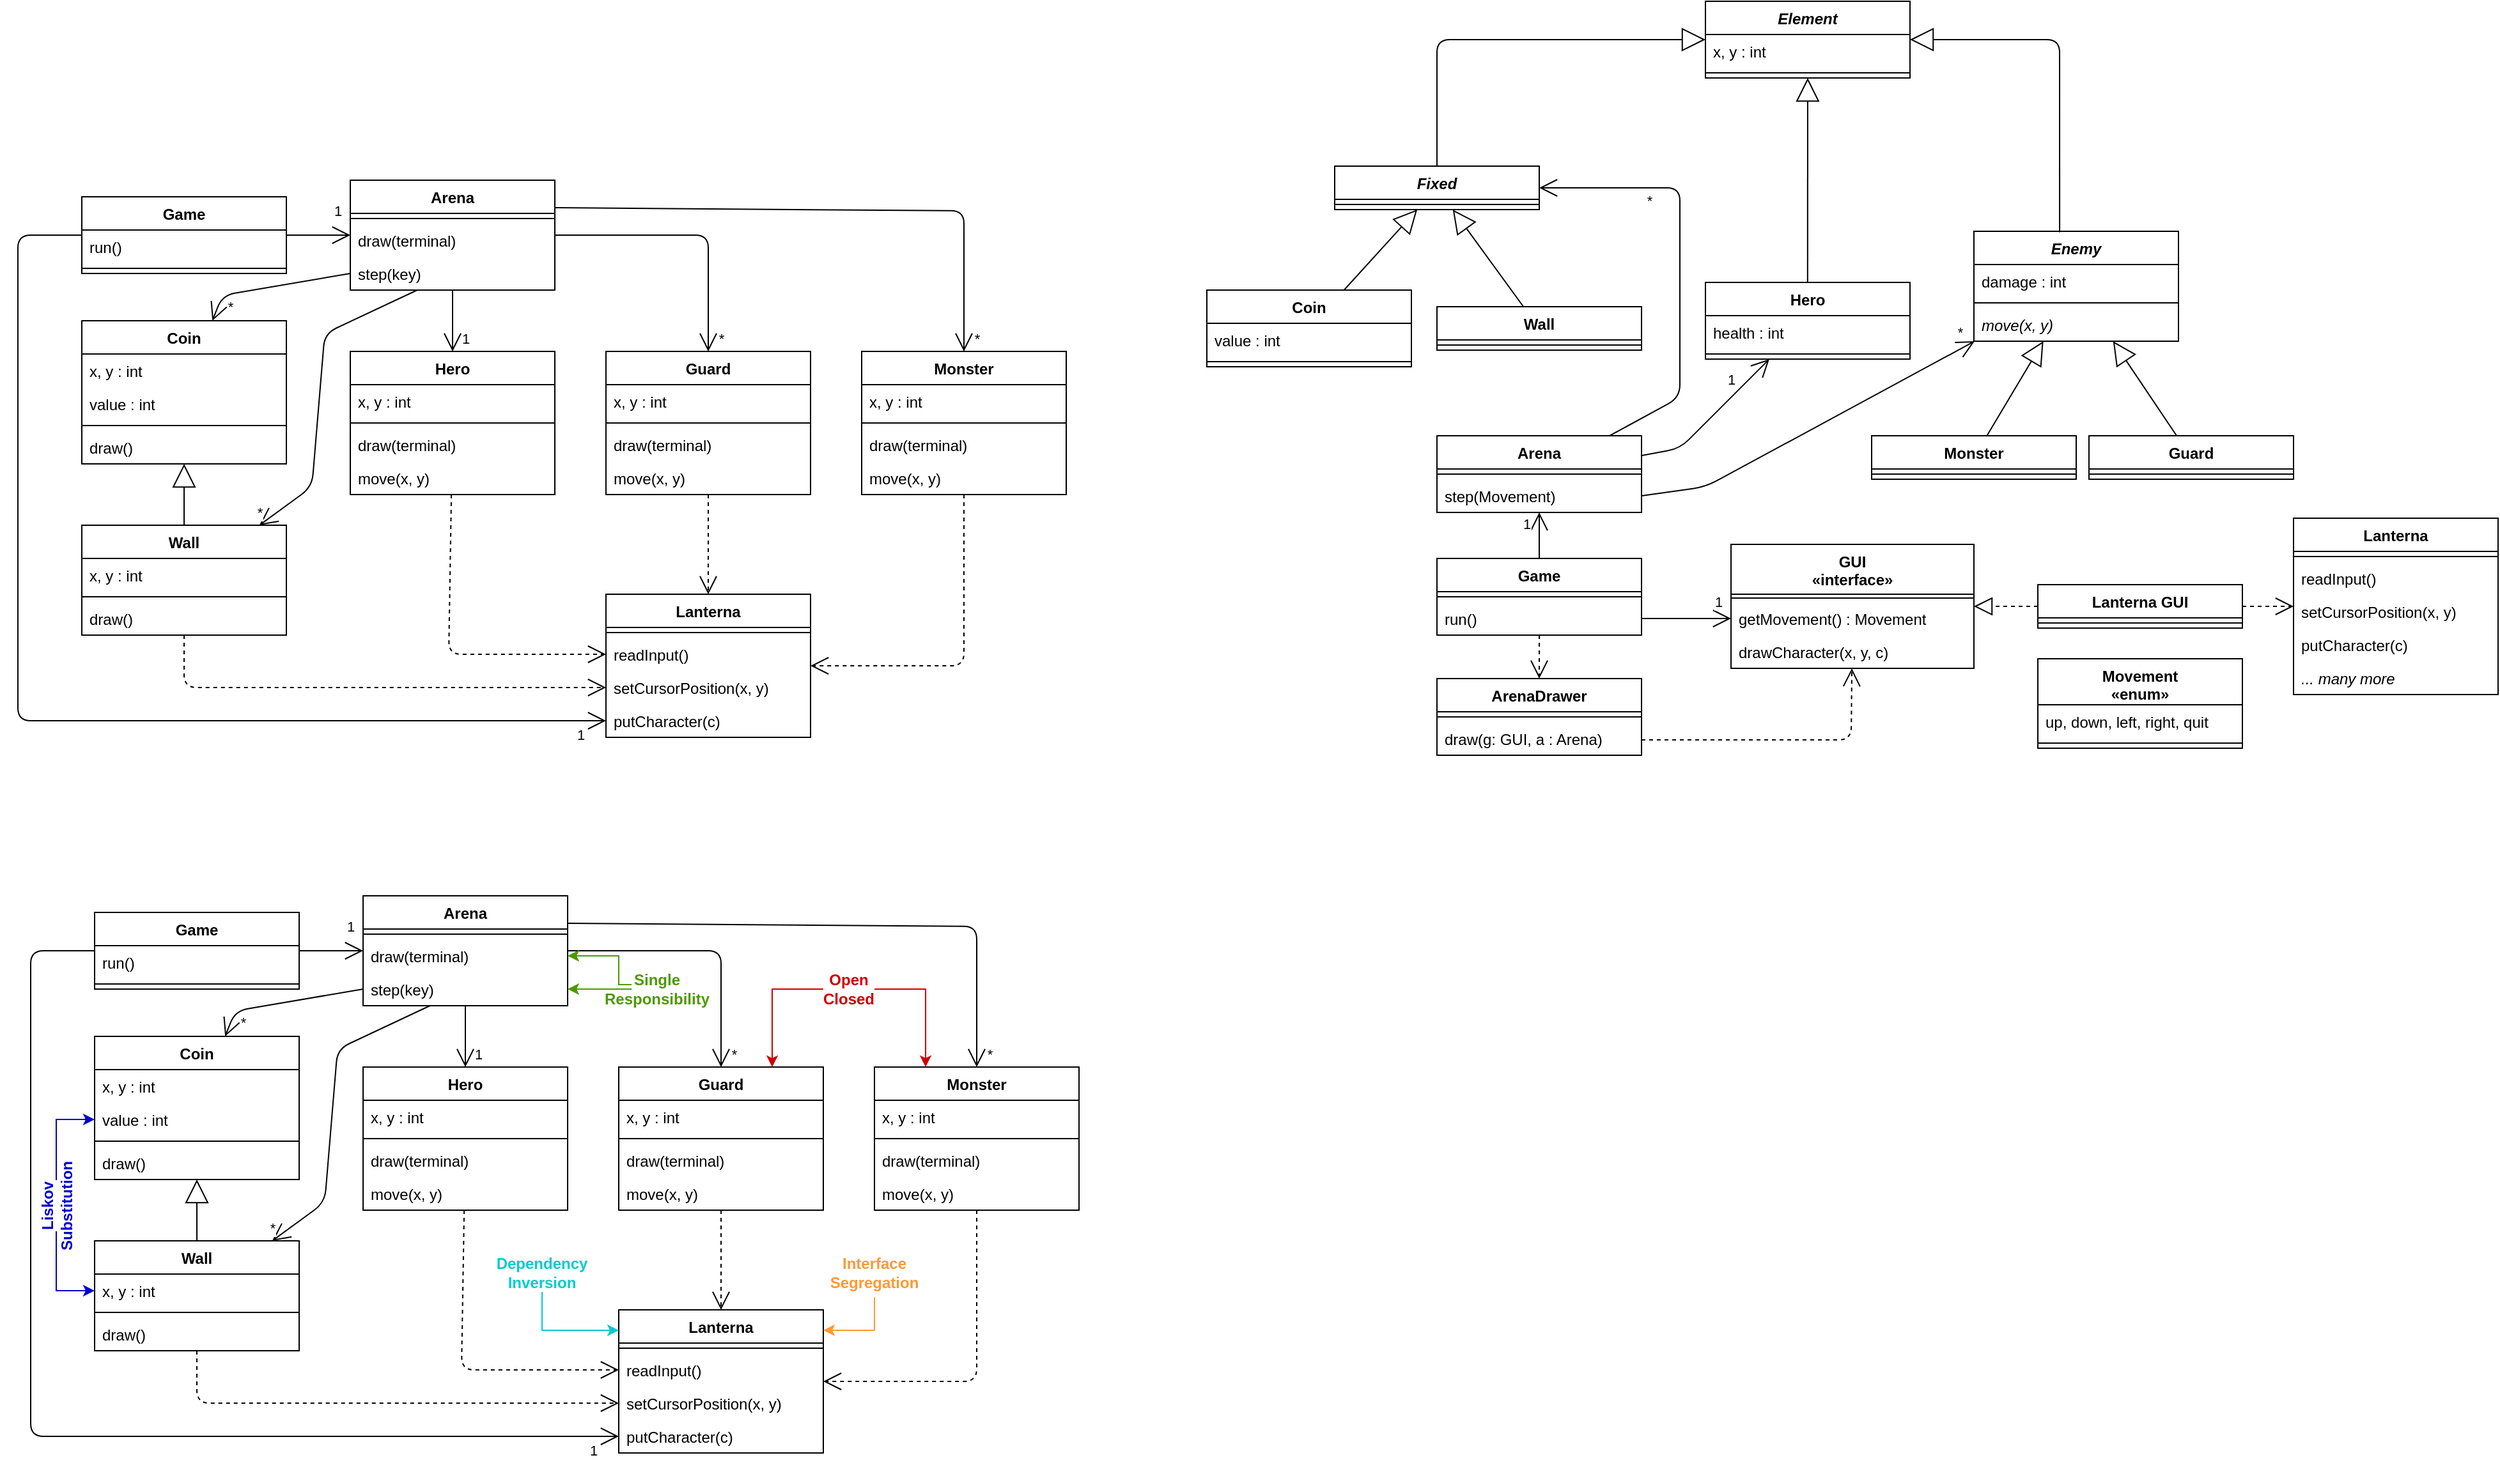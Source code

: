 <mxfile version="14.4.4" type="device"><diagram id="LBqVR_qQ3qK34XlPhoSC" name="Page-1"><mxGraphModel dx="1418" dy="1897" grid="1" gridSize="10" guides="1" tooltips="1" connect="1" arrows="1" fold="1" page="1" pageScale="1" pageWidth="850" pageHeight="1100" math="0" shadow="0"><root><mxCell id="0"/><mxCell id="1" parent="0"/><mxCell id="lv6wu3-HPk94Apw0TzL3-61" value="Arena" style="swimlane;fontStyle=1;align=center;verticalAlign=top;childLayout=stackLayout;horizontal=1;startSize=26;horizontalStack=0;resizeParent=1;resizeParentMax=0;resizeLast=0;collapsible=1;marginBottom=0;" parent="1" vertex="1"><mxGeometry x="330" y="640" width="160" height="86" as="geometry"/></mxCell><mxCell id="lv6wu3-HPk94Apw0TzL3-62" value="" style="line;strokeWidth=1;fillColor=none;align=left;verticalAlign=middle;spacingTop=-1;spacingLeft=3;spacingRight=3;rotatable=0;labelPosition=right;points=[];portConstraint=eastwest;" parent="lv6wu3-HPk94Apw0TzL3-61" vertex="1"><mxGeometry y="26" width="160" height="8" as="geometry"/></mxCell><mxCell id="lv6wu3-HPk94Apw0TzL3-63" value="draw(terminal)&#10;" style="text;strokeColor=none;fillColor=none;align=left;verticalAlign=top;spacingLeft=4;spacingRight=4;overflow=hidden;rotatable=0;points=[[0,0.5],[1,0.5]];portConstraint=eastwest;" parent="lv6wu3-HPk94Apw0TzL3-61" vertex="1"><mxGeometry y="34" width="160" height="26" as="geometry"/></mxCell><mxCell id="lv6wu3-HPk94Apw0TzL3-64" value="step(key)" style="text;strokeColor=none;fillColor=none;align=left;verticalAlign=top;spacingLeft=4;spacingRight=4;overflow=hidden;rotatable=0;points=[[0,0.5],[1,0.5]];portConstraint=eastwest;" parent="lv6wu3-HPk94Apw0TzL3-61" vertex="1"><mxGeometry y="60" width="160" height="26" as="geometry"/></mxCell><mxCell id="lv6wu3-HPk94Apw0TzL3-65" value="Hero" style="swimlane;fontStyle=1;align=center;verticalAlign=top;childLayout=stackLayout;horizontal=1;startSize=26;horizontalStack=0;resizeParent=1;resizeParentMax=0;resizeLast=0;collapsible=1;marginBottom=0;" parent="1" vertex="1"><mxGeometry x="330" y="774" width="160" height="112" as="geometry"/></mxCell><mxCell id="lv6wu3-HPk94Apw0TzL3-66" value="x, y : int" style="text;strokeColor=none;fillColor=none;align=left;verticalAlign=top;spacingLeft=4;spacingRight=4;overflow=hidden;rotatable=0;points=[[0,0.5],[1,0.5]];portConstraint=eastwest;" parent="lv6wu3-HPk94Apw0TzL3-65" vertex="1"><mxGeometry y="26" width="160" height="26" as="geometry"/></mxCell><mxCell id="lv6wu3-HPk94Apw0TzL3-67" value="" style="line;strokeWidth=1;fillColor=none;align=left;verticalAlign=middle;spacingTop=-1;spacingLeft=3;spacingRight=3;rotatable=0;labelPosition=right;points=[];portConstraint=eastwest;" parent="lv6wu3-HPk94Apw0TzL3-65" vertex="1"><mxGeometry y="52" width="160" height="8" as="geometry"/></mxCell><mxCell id="lv6wu3-HPk94Apw0TzL3-68" value="draw(terminal)" style="text;strokeColor=none;fillColor=none;align=left;verticalAlign=top;spacingLeft=4;spacingRight=4;overflow=hidden;rotatable=0;points=[[0,0.5],[1,0.5]];portConstraint=eastwest;" parent="lv6wu3-HPk94Apw0TzL3-65" vertex="1"><mxGeometry y="60" width="160" height="26" as="geometry"/></mxCell><mxCell id="lv6wu3-HPk94Apw0TzL3-69" value="move(x, y)" style="text;strokeColor=none;fillColor=none;align=left;verticalAlign=top;spacingLeft=4;spacingRight=4;overflow=hidden;rotatable=0;points=[[0,0.5],[1,0.5]];portConstraint=eastwest;" parent="lv6wu3-HPk94Apw0TzL3-65" vertex="1"><mxGeometry y="86" width="160" height="26" as="geometry"/></mxCell><mxCell id="lv6wu3-HPk94Apw0TzL3-70" value="1" style="endArrow=open;endFill=1;endSize=12;html=1;" parent="1" source="lv6wu3-HPk94Apw0TzL3-72" target="lv6wu3-HPk94Apw0TzL3-61" edge="1"><mxGeometry x="0.6" y="19" width="160" relative="1" as="geometry"><mxPoint x="250" y="683" as="sourcePoint"/><mxPoint x="410" y="674" as="targetPoint"/><mxPoint as="offset"/></mxGeometry></mxCell><mxCell id="lv6wu3-HPk94Apw0TzL3-71" value="1" style="endArrow=open;endFill=1;endSize=12;html=1;" parent="1" source="lv6wu3-HPk94Apw0TzL3-61" target="lv6wu3-HPk94Apw0TzL3-65" edge="1"><mxGeometry x="0.583" y="10" width="160" relative="1" as="geometry"><mxPoint x="260" y="693" as="sourcePoint"/><mxPoint x="340" y="693" as="targetPoint"/><mxPoint as="offset"/></mxGeometry></mxCell><mxCell id="lv6wu3-HPk94Apw0TzL3-72" value="Game" style="swimlane;fontStyle=1;align=center;verticalAlign=top;childLayout=stackLayout;horizontal=1;startSize=26;horizontalStack=0;resizeParent=1;resizeParentMax=0;resizeLast=0;collapsible=1;marginBottom=0;" parent="1" vertex="1"><mxGeometry x="120" y="653" width="160" height="60" as="geometry"/></mxCell><mxCell id="lv6wu3-HPk94Apw0TzL3-73" value="run()" style="text;strokeColor=none;fillColor=none;align=left;verticalAlign=top;spacingLeft=4;spacingRight=4;overflow=hidden;rotatable=0;points=[[0,0.5],[1,0.5]];portConstraint=eastwest;" parent="lv6wu3-HPk94Apw0TzL3-72" vertex="1"><mxGeometry y="26" width="160" height="26" as="geometry"/></mxCell><mxCell id="lv6wu3-HPk94Apw0TzL3-74" value="" style="line;strokeWidth=1;fillColor=none;align=left;verticalAlign=middle;spacingTop=-1;spacingLeft=3;spacingRight=3;rotatable=0;labelPosition=right;points=[];portConstraint=eastwest;" parent="lv6wu3-HPk94Apw0TzL3-72" vertex="1"><mxGeometry y="52" width="160" height="8" as="geometry"/></mxCell><mxCell id="lv6wu3-HPk94Apw0TzL3-75" value="Guard" style="swimlane;fontStyle=1;align=center;verticalAlign=top;childLayout=stackLayout;horizontal=1;startSize=26;horizontalStack=0;resizeParent=1;resizeParentMax=0;resizeLast=0;collapsible=1;marginBottom=0;" parent="1" vertex="1"><mxGeometry x="530" y="774" width="160" height="112" as="geometry"/></mxCell><mxCell id="lv6wu3-HPk94Apw0TzL3-76" value="x, y : int&#10;" style="text;strokeColor=none;fillColor=none;align=left;verticalAlign=top;spacingLeft=4;spacingRight=4;overflow=hidden;rotatable=0;points=[[0,0.5],[1,0.5]];portConstraint=eastwest;" parent="lv6wu3-HPk94Apw0TzL3-75" vertex="1"><mxGeometry y="26" width="160" height="26" as="geometry"/></mxCell><mxCell id="lv6wu3-HPk94Apw0TzL3-77" value="" style="line;strokeWidth=1;fillColor=none;align=left;verticalAlign=middle;spacingTop=-1;spacingLeft=3;spacingRight=3;rotatable=0;labelPosition=right;points=[];portConstraint=eastwest;" parent="lv6wu3-HPk94Apw0TzL3-75" vertex="1"><mxGeometry y="52" width="160" height="8" as="geometry"/></mxCell><mxCell id="lv6wu3-HPk94Apw0TzL3-78" value="draw(terminal)" style="text;strokeColor=none;fillColor=none;align=left;verticalAlign=top;spacingLeft=4;spacingRight=4;overflow=hidden;rotatable=0;points=[[0,0.5],[1,0.5]];portConstraint=eastwest;" parent="lv6wu3-HPk94Apw0TzL3-75" vertex="1"><mxGeometry y="60" width="160" height="26" as="geometry"/></mxCell><mxCell id="lv6wu3-HPk94Apw0TzL3-79" value="move(x, y)" style="text;strokeColor=none;fillColor=none;align=left;verticalAlign=top;spacingLeft=4;spacingRight=4;overflow=hidden;rotatable=0;points=[[0,0.5],[1,0.5]];portConstraint=eastwest;" parent="lv6wu3-HPk94Apw0TzL3-75" vertex="1"><mxGeometry y="86" width="160" height="26" as="geometry"/></mxCell><mxCell id="lv6wu3-HPk94Apw0TzL3-80" value="Monster" style="swimlane;fontStyle=1;align=center;verticalAlign=top;childLayout=stackLayout;horizontal=1;startSize=26;horizontalStack=0;resizeParent=1;resizeParentMax=0;resizeLast=0;collapsible=1;marginBottom=0;" parent="1" vertex="1"><mxGeometry x="730" y="774" width="160" height="112" as="geometry"/></mxCell><mxCell id="lv6wu3-HPk94Apw0TzL3-81" value="x, y : int&#10;" style="text;strokeColor=none;fillColor=none;align=left;verticalAlign=top;spacingLeft=4;spacingRight=4;overflow=hidden;rotatable=0;points=[[0,0.5],[1,0.5]];portConstraint=eastwest;" parent="lv6wu3-HPk94Apw0TzL3-80" vertex="1"><mxGeometry y="26" width="160" height="26" as="geometry"/></mxCell><mxCell id="lv6wu3-HPk94Apw0TzL3-82" value="" style="line;strokeWidth=1;fillColor=none;align=left;verticalAlign=middle;spacingTop=-1;spacingLeft=3;spacingRight=3;rotatable=0;labelPosition=right;points=[];portConstraint=eastwest;" parent="lv6wu3-HPk94Apw0TzL3-80" vertex="1"><mxGeometry y="52" width="160" height="8" as="geometry"/></mxCell><mxCell id="lv6wu3-HPk94Apw0TzL3-83" value="draw(terminal)" style="text;strokeColor=none;fillColor=none;align=left;verticalAlign=top;spacingLeft=4;spacingRight=4;overflow=hidden;rotatable=0;points=[[0,0.5],[1,0.5]];portConstraint=eastwest;" parent="lv6wu3-HPk94Apw0TzL3-80" vertex="1"><mxGeometry y="60" width="160" height="26" as="geometry"/></mxCell><mxCell id="lv6wu3-HPk94Apw0TzL3-84" value="move(x, y)" style="text;strokeColor=none;fillColor=none;align=left;verticalAlign=top;spacingLeft=4;spacingRight=4;overflow=hidden;rotatable=0;points=[[0,0.5],[1,0.5]];portConstraint=eastwest;" parent="lv6wu3-HPk94Apw0TzL3-80" vertex="1"><mxGeometry y="86" width="160" height="26" as="geometry"/></mxCell><mxCell id="lv6wu3-HPk94Apw0TzL3-85" value="*" style="endArrow=open;endFill=1;endSize=12;html=1;" parent="1" source="lv6wu3-HPk94Apw0TzL3-61" target="lv6wu3-HPk94Apw0TzL3-75" edge="1"><mxGeometry x="0.905" y="10" width="160" relative="1" as="geometry"><mxPoint x="420" y="736" as="sourcePoint"/><mxPoint x="420" y="784" as="targetPoint"/><Array as="points"><mxPoint x="610" y="683"/></Array><mxPoint as="offset"/></mxGeometry></mxCell><mxCell id="lv6wu3-HPk94Apw0TzL3-86" value="*" style="endArrow=open;endFill=1;endSize=12;html=1;exitX=1;exitY=0.25;exitDx=0;exitDy=0;" parent="1" source="lv6wu3-HPk94Apw0TzL3-61" target="lv6wu3-HPk94Apw0TzL3-80" edge="1"><mxGeometry x="0.954" y="10" width="160" relative="1" as="geometry"><mxPoint x="500" y="693" as="sourcePoint"/><mxPoint x="620" y="784" as="targetPoint"/><Array as="points"><mxPoint x="810" y="664"/></Array><mxPoint as="offset"/></mxGeometry></mxCell><mxCell id="lv6wu3-HPk94Apw0TzL3-87" value="Lanterna" style="swimlane;fontStyle=1;align=center;verticalAlign=top;childLayout=stackLayout;horizontal=1;startSize=26;horizontalStack=0;resizeParent=1;resizeParentMax=0;resizeLast=0;collapsible=1;marginBottom=0;" parent="1" vertex="1"><mxGeometry x="530" y="964" width="160" height="112" as="geometry"/></mxCell><mxCell id="lv6wu3-HPk94Apw0TzL3-88" value="" style="line;strokeWidth=1;fillColor=none;align=left;verticalAlign=middle;spacingTop=-1;spacingLeft=3;spacingRight=3;rotatable=0;labelPosition=right;points=[];portConstraint=eastwest;" parent="lv6wu3-HPk94Apw0TzL3-87" vertex="1"><mxGeometry y="26" width="160" height="8" as="geometry"/></mxCell><mxCell id="lv6wu3-HPk94Apw0TzL3-89" value="readInput()&#10;" style="text;strokeColor=none;fillColor=none;align=left;verticalAlign=top;spacingLeft=4;spacingRight=4;overflow=hidden;rotatable=0;points=[[0,0.5],[1,0.5]];portConstraint=eastwest;" parent="lv6wu3-HPk94Apw0TzL3-87" vertex="1"><mxGeometry y="34" width="160" height="26" as="geometry"/></mxCell><mxCell id="lv6wu3-HPk94Apw0TzL3-90" value="setCursorPosition(x, y)" style="text;strokeColor=none;fillColor=none;align=left;verticalAlign=top;spacingLeft=4;spacingRight=4;overflow=hidden;rotatable=0;points=[[0,0.5],[1,0.5]];portConstraint=eastwest;" parent="lv6wu3-HPk94Apw0TzL3-87" vertex="1"><mxGeometry y="60" width="160" height="26" as="geometry"/></mxCell><mxCell id="lv6wu3-HPk94Apw0TzL3-91" value="putCharacter(c)" style="text;strokeColor=none;fillColor=none;align=left;verticalAlign=top;spacingLeft=4;spacingRight=4;overflow=hidden;rotatable=0;points=[[0,0.5],[1,0.5]];portConstraint=eastwest;" parent="lv6wu3-HPk94Apw0TzL3-87" vertex="1"><mxGeometry y="86" width="160" height="26" as="geometry"/></mxCell><mxCell id="lv6wu3-HPk94Apw0TzL3-92" value="" style="endArrow=open;endSize=12;dashed=1;html=1;" parent="1" source="lv6wu3-HPk94Apw0TzL3-75" target="lv6wu3-HPk94Apw0TzL3-87" edge="1"><mxGeometry width="160" relative="1" as="geometry"><mxPoint x="580" y="914" as="sourcePoint"/><mxPoint x="740" y="914" as="targetPoint"/></mxGeometry></mxCell><mxCell id="lv6wu3-HPk94Apw0TzL3-93" value="" style="endArrow=open;endSize=12;dashed=1;html=1;" parent="1" source="lv6wu3-HPk94Apw0TzL3-80" target="lv6wu3-HPk94Apw0TzL3-87" edge="1"><mxGeometry width="160" relative="1" as="geometry"><mxPoint x="620" y="896" as="sourcePoint"/><mxPoint x="620" y="974" as="targetPoint"/><Array as="points"><mxPoint x="810" y="1020"/></Array></mxGeometry></mxCell><mxCell id="lv6wu3-HPk94Apw0TzL3-94" value="Wall" style="swimlane;fontStyle=1;align=center;verticalAlign=top;childLayout=stackLayout;horizontal=1;startSize=26;horizontalStack=0;resizeParent=1;resizeParentMax=0;resizeLast=0;collapsible=1;marginBottom=0;" parent="1" vertex="1"><mxGeometry x="120" y="910" width="160" height="86" as="geometry"/></mxCell><mxCell id="lv6wu3-HPk94Apw0TzL3-95" value="x, y : int" style="text;strokeColor=none;fillColor=none;align=left;verticalAlign=top;spacingLeft=4;spacingRight=4;overflow=hidden;rotatable=0;points=[[0,0.5],[1,0.5]];portConstraint=eastwest;" parent="lv6wu3-HPk94Apw0TzL3-94" vertex="1"><mxGeometry y="26" width="160" height="26" as="geometry"/></mxCell><mxCell id="lv6wu3-HPk94Apw0TzL3-96" value="" style="line;strokeWidth=1;fillColor=none;align=left;verticalAlign=middle;spacingTop=-1;spacingLeft=3;spacingRight=3;rotatable=0;labelPosition=right;points=[];portConstraint=eastwest;" parent="lv6wu3-HPk94Apw0TzL3-94" vertex="1"><mxGeometry y="52" width="160" height="8" as="geometry"/></mxCell><mxCell id="lv6wu3-HPk94Apw0TzL3-97" value="draw()" style="text;strokeColor=none;fillColor=none;align=left;verticalAlign=top;spacingLeft=4;spacingRight=4;overflow=hidden;rotatable=0;points=[[0,0.5],[1,0.5]];portConstraint=eastwest;" parent="lv6wu3-HPk94Apw0TzL3-94" vertex="1"><mxGeometry y="60" width="160" height="26" as="geometry"/></mxCell><mxCell id="lv6wu3-HPk94Apw0TzL3-98" value="" style="endArrow=open;endSize=12;dashed=1;html=1;entryX=0;entryY=0.5;entryDx=0;entryDy=0;" parent="1" source="lv6wu3-HPk94Apw0TzL3-94" target="lv6wu3-HPk94Apw0TzL3-90" edge="1"><mxGeometry x="-0.302" y="80" width="160" relative="1" as="geometry"><mxPoint x="620" y="896" as="sourcePoint"/><mxPoint x="620" y="974" as="targetPoint"/><Array as="points"><mxPoint x="200" y="1037"/></Array><mxPoint x="81" y="80" as="offset"/></mxGeometry></mxCell><mxCell id="lv6wu3-HPk94Apw0TzL3-99" value="" style="endArrow=open;endSize=12;dashed=1;html=1;entryX=0;entryY=0.5;entryDx=0;entryDy=0;" parent="1" source="lv6wu3-HPk94Apw0TzL3-65" target="lv6wu3-HPk94Apw0TzL3-89" edge="1"><mxGeometry width="160" relative="1" as="geometry"><mxPoint x="630" y="906" as="sourcePoint"/><mxPoint x="630" y="984" as="targetPoint"/><Array as="points"><mxPoint x="407" y="1011"/></Array></mxGeometry></mxCell><mxCell id="lv6wu3-HPk94Apw0TzL3-100" value="1" style="endArrow=open;endFill=1;endSize=12;html=1;entryX=0;entryY=0.5;entryDx=0;entryDy=0;" parent="1" source="lv6wu3-HPk94Apw0TzL3-72" target="lv6wu3-HPk94Apw0TzL3-91" edge="1"><mxGeometry x="0.955" y="-11" width="160" relative="1" as="geometry"><mxPoint x="420" y="736" as="sourcePoint"/><mxPoint x="420" y="784" as="targetPoint"/><Array as="points"><mxPoint x="70" y="683"/><mxPoint x="70" y="1063"/></Array><mxPoint as="offset"/></mxGeometry></mxCell><mxCell id="lv6wu3-HPk94Apw0TzL3-102" value="" style="edgeStyle=orthogonalEdgeStyle;rounded=0;orthogonalLoop=1;jettySize=auto;html=1;fontColor=#4D9900;fillColor=#008a00;strokeColor=#4D9900;" parent="1" source="lv6wu3-HPk94Apw0TzL3-101" target="lv6wu3-HPk94Apw0TzL3-64" edge="1"><mxGeometry relative="1" as="geometry"/></mxCell><mxCell id="lv6wu3-HPk94Apw0TzL3-104" value="" style="edgeStyle=orthogonalEdgeStyle;rounded=0;orthogonalLoop=1;jettySize=auto;html=1;fontColor=#4D9900;exitX=0;exitY=0;exitDx=0;exitDy=0;fillColor=#008a00;strokeColor=#4D9900;" parent="1" source="lv6wu3-HPk94Apw0TzL3-101" target="lv6wu3-HPk94Apw0TzL3-63" edge="1"><mxGeometry relative="1" as="geometry"><mxPoint x="560" y="629.5" as="targetPoint"/><Array as="points"><mxPoint x="530" y="710"/><mxPoint x="530" y="687"/></Array></mxGeometry></mxCell><mxCell id="lv6wu3-HPk94Apw0TzL3-101" value="Single Responsibility" style="text;html=1;strokeColor=none;fillColor=none;align=center;verticalAlign=middle;whiteSpace=wrap;rounded=0;fontColor=#4D9900;fontStyle=1" parent="1" vertex="1"><mxGeometry x="540" y="709.5" width="40" height="7" as="geometry"/></mxCell><mxCell id="lv6wu3-HPk94Apw0TzL3-107" value="&lt;div&gt;Open&lt;/div&gt;&lt;div&gt;Closed&lt;br&gt;&lt;/div&gt;" style="text;html=1;strokeColor=none;fillColor=none;align=center;verticalAlign=middle;whiteSpace=wrap;rounded=0;fontColor=#CC0000;fontStyle=1" parent="1" vertex="1"><mxGeometry x="690" y="709.5" width="40" height="7" as="geometry"/></mxCell><mxCell id="lv6wu3-HPk94Apw0TzL3-108" value="" style="edgeStyle=orthogonalEdgeStyle;rounded=0;orthogonalLoop=1;jettySize=auto;html=1;fontColor=#CC0000;exitX=0;exitY=0.5;exitDx=0;exitDy=0;fillColor=#008a00;strokeColor=#CC0000;entryX=0.75;entryY=0;entryDx=0;entryDy=0;" parent="1" source="lv6wu3-HPk94Apw0TzL3-107" target="lv6wu3-HPk94Apw0TzL3-75" edge="1"><mxGeometry relative="1" as="geometry"><mxPoint x="550" y="719.5" as="sourcePoint"/><mxPoint x="500" y="697" as="targetPoint"/><Array as="points"><mxPoint x="650" y="713"/></Array></mxGeometry></mxCell><mxCell id="lv6wu3-HPk94Apw0TzL3-109" value="" style="edgeStyle=orthogonalEdgeStyle;rounded=0;orthogonalLoop=1;jettySize=auto;html=1;fontColor=#CC0000;exitX=1;exitY=0.5;exitDx=0;exitDy=0;fillColor=#008a00;strokeColor=#CC0000;entryX=0.25;entryY=0;entryDx=0;entryDy=0;" parent="1" source="lv6wu3-HPk94Apw0TzL3-107" target="lv6wu3-HPk94Apw0TzL3-80" edge="1"><mxGeometry relative="1" as="geometry"><mxPoint x="700" y="723" as="sourcePoint"/><mxPoint x="660" y="784" as="targetPoint"/><Array as="points"><mxPoint x="770" y="713"/></Array></mxGeometry></mxCell><mxCell id="lv6wu3-HPk94Apw0TzL3-110" value="Coin" style="swimlane;fontStyle=1;align=center;verticalAlign=top;childLayout=stackLayout;horizontal=1;startSize=26;horizontalStack=0;resizeParent=1;resizeParentMax=0;resizeLast=0;collapsible=1;marginBottom=0;" parent="1" vertex="1"><mxGeometry x="120" y="750" width="160" height="112" as="geometry"/></mxCell><mxCell id="lv6wu3-HPk94Apw0TzL3-111" value="x, y : int" style="text;strokeColor=none;fillColor=none;align=left;verticalAlign=top;spacingLeft=4;spacingRight=4;overflow=hidden;rotatable=0;points=[[0,0.5],[1,0.5]];portConstraint=eastwest;" parent="lv6wu3-HPk94Apw0TzL3-110" vertex="1"><mxGeometry y="26" width="160" height="26" as="geometry"/></mxCell><mxCell id="lv6wu3-HPk94Apw0TzL3-114" value="value : int" style="text;strokeColor=none;fillColor=none;align=left;verticalAlign=top;spacingLeft=4;spacingRight=4;overflow=hidden;rotatable=0;points=[[0,0.5],[1,0.5]];portConstraint=eastwest;" parent="lv6wu3-HPk94Apw0TzL3-110" vertex="1"><mxGeometry y="52" width="160" height="26" as="geometry"/></mxCell><mxCell id="lv6wu3-HPk94Apw0TzL3-112" value="" style="line;strokeWidth=1;fillColor=none;align=left;verticalAlign=middle;spacingTop=-1;spacingLeft=3;spacingRight=3;rotatable=0;labelPosition=right;points=[];portConstraint=eastwest;" parent="lv6wu3-HPk94Apw0TzL3-110" vertex="1"><mxGeometry y="78" width="160" height="8" as="geometry"/></mxCell><mxCell id="lv6wu3-HPk94Apw0TzL3-113" value="draw()" style="text;strokeColor=none;fillColor=none;align=left;verticalAlign=top;spacingLeft=4;spacingRight=4;overflow=hidden;rotatable=0;points=[[0,0.5],[1,0.5]];portConstraint=eastwest;" parent="lv6wu3-HPk94Apw0TzL3-110" vertex="1"><mxGeometry y="86" width="160" height="26" as="geometry"/></mxCell><mxCell id="lv6wu3-HPk94Apw0TzL3-115" value="" style="endArrow=block;endSize=16;endFill=0;html=1;strokeColor=#000000;fontColor=#CC0000;" parent="1" source="lv6wu3-HPk94Apw0TzL3-94" target="lv6wu3-HPk94Apw0TzL3-110" edge="1"><mxGeometry width="160" relative="1" as="geometry"><mxPoint x="190" y="920" as="sourcePoint"/><mxPoint x="350" y="920" as="targetPoint"/></mxGeometry></mxCell><mxCell id="lv6wu3-HPk94Apw0TzL3-127" value="*" style="endArrow=open;endFill=1;endSize=12;html=1;exitX=0;exitY=0.5;exitDx=0;exitDy=0;" parent="1" source="lv6wu3-HPk94Apw0TzL3-64" target="lv6wu3-HPk94Apw0TzL3-110" edge="1"><mxGeometry x="0.583" y="10" width="160" relative="1" as="geometry"><mxPoint x="420" y="736" as="sourcePoint"/><mxPoint x="420" y="784" as="targetPoint"/><mxPoint as="offset"/><Array as="points"><mxPoint x="230" y="730"/></Array></mxGeometry></mxCell><mxCell id="lv6wu3-HPk94Apw0TzL3-128" value="*" style="endArrow=open;endFill=1;endSize=12;html=1;" parent="1" source="lv6wu3-HPk94Apw0TzL3-64" target="lv6wu3-HPk94Apw0TzL3-94" edge="1"><mxGeometry x="0.953" y="-8" width="160" relative="1" as="geometry"><mxPoint x="340" y="723" as="sourcePoint"/><mxPoint x="232.105" y="760" as="targetPoint"/><mxPoint as="offset"/><Array as="points"><mxPoint x="310" y="760"/><mxPoint x="300" y="880"/></Array></mxGeometry></mxCell><mxCell id="lv6wu3-HPk94Apw0TzL3-133" value="" style="edgeStyle=orthogonalEdgeStyle;rounded=0;orthogonalLoop=1;jettySize=auto;html=1;strokeColor=#0000CC;fontColor=#0000CC;" parent="1" source="lv6wu3-HPk94Apw0TzL3-131" target="lv6wu3-HPk94Apw0TzL3-114" edge="1"><mxGeometry relative="1" as="geometry"><mxPoint x="90" y="815.5" as="targetPoint"/></mxGeometry></mxCell><mxCell id="lv6wu3-HPk94Apw0TzL3-135" value="" style="edgeStyle=orthogonalEdgeStyle;rounded=0;orthogonalLoop=1;jettySize=auto;html=1;strokeColor=#0000CC;fontColor=#0000CC;" parent="1" source="lv6wu3-HPk94Apw0TzL3-131" target="lv6wu3-HPk94Apw0TzL3-95" edge="1"><mxGeometry relative="1" as="geometry"><mxPoint x="90" y="949.5" as="targetPoint"/></mxGeometry></mxCell><mxCell id="lv6wu3-HPk94Apw0TzL3-131" value="Liskov Substitution" style="text;html=1;strokeColor=none;fillColor=none;align=center;verticalAlign=middle;whiteSpace=wrap;rounded=0;fontColor=#0000CC;fontStyle=1;rotation=-90;" parent="1" vertex="1"><mxGeometry x="70" y="879" width="40" height="7" as="geometry"/></mxCell><mxCell id="lv6wu3-HPk94Apw0TzL3-147" value="" style="edgeStyle=orthogonalEdgeStyle;rounded=0;orthogonalLoop=1;jettySize=auto;html=1;strokeColor=#FF9933;fontColor=#00CCCC;" parent="1" source="lv6wu3-HPk94Apw0TzL3-136" target="lv6wu3-HPk94Apw0TzL3-87" edge="1"><mxGeometry relative="1" as="geometry"><mxPoint x="730" y="1018.5" as="targetPoint"/><Array as="points"><mxPoint x="730" y="980"/></Array></mxGeometry></mxCell><mxCell id="lv6wu3-HPk94Apw0TzL3-136" value="Interface Segregation" style="text;html=1;strokeColor=none;fillColor=none;align=center;verticalAlign=middle;whiteSpace=wrap;rounded=0;fontColor=#FF9933;fontStyle=1" parent="1" vertex="1"><mxGeometry x="710" y="915.75" width="40" height="38.5" as="geometry"/></mxCell><mxCell id="lv6wu3-HPk94Apw0TzL3-139" value="" style="edgeStyle=orthogonalEdgeStyle;rounded=0;orthogonalLoop=1;jettySize=auto;html=1;strokeColor=#00CCCC;fontColor=#0000CC;" parent="1" source="lv6wu3-HPk94Apw0TzL3-137" target="lv6wu3-HPk94Apw0TzL3-87" edge="1"><mxGeometry relative="1" as="geometry"><mxPoint x="570" y="980" as="targetPoint"/><Array as="points"><mxPoint x="470" y="980"/></Array></mxGeometry></mxCell><mxCell id="lv6wu3-HPk94Apw0TzL3-137" value="Dependency Inversion" style="text;html=1;strokeColor=none;fillColor=none;align=center;verticalAlign=middle;whiteSpace=wrap;rounded=0;fontColor=#00CCCC;fontStyle=1" parent="1" vertex="1"><mxGeometry x="450" y="920" width="40" height="30" as="geometry"/></mxCell><mxCell id="lv6wu3-HPk94Apw0TzL3-149" value="Arena" style="swimlane;fontStyle=1;align=center;verticalAlign=top;childLayout=stackLayout;horizontal=1;startSize=26;horizontalStack=0;resizeParent=1;resizeParentMax=0;resizeLast=0;collapsible=1;marginBottom=0;" parent="1" vertex="1"><mxGeometry x="320" y="80" width="160" height="86" as="geometry"/></mxCell><mxCell id="lv6wu3-HPk94Apw0TzL3-150" value="" style="line;strokeWidth=1;fillColor=none;align=left;verticalAlign=middle;spacingTop=-1;spacingLeft=3;spacingRight=3;rotatable=0;labelPosition=right;points=[];portConstraint=eastwest;" parent="lv6wu3-HPk94Apw0TzL3-149" vertex="1"><mxGeometry y="26" width="160" height="8" as="geometry"/></mxCell><mxCell id="lv6wu3-HPk94Apw0TzL3-151" value="draw(terminal)&#10;" style="text;strokeColor=none;fillColor=none;align=left;verticalAlign=top;spacingLeft=4;spacingRight=4;overflow=hidden;rotatable=0;points=[[0,0.5],[1,0.5]];portConstraint=eastwest;" parent="lv6wu3-HPk94Apw0TzL3-149" vertex="1"><mxGeometry y="34" width="160" height="26" as="geometry"/></mxCell><mxCell id="lv6wu3-HPk94Apw0TzL3-152" value="step(key)" style="text;strokeColor=none;fillColor=none;align=left;verticalAlign=top;spacingLeft=4;spacingRight=4;overflow=hidden;rotatable=0;points=[[0,0.5],[1,0.5]];portConstraint=eastwest;" parent="lv6wu3-HPk94Apw0TzL3-149" vertex="1"><mxGeometry y="60" width="160" height="26" as="geometry"/></mxCell><mxCell id="lv6wu3-HPk94Apw0TzL3-153" value="Hero" style="swimlane;fontStyle=1;align=center;verticalAlign=top;childLayout=stackLayout;horizontal=1;startSize=26;horizontalStack=0;resizeParent=1;resizeParentMax=0;resizeLast=0;collapsible=1;marginBottom=0;" parent="1" vertex="1"><mxGeometry x="320" y="214" width="160" height="112" as="geometry"/></mxCell><mxCell id="lv6wu3-HPk94Apw0TzL3-154" value="x, y : int" style="text;strokeColor=none;fillColor=none;align=left;verticalAlign=top;spacingLeft=4;spacingRight=4;overflow=hidden;rotatable=0;points=[[0,0.5],[1,0.5]];portConstraint=eastwest;" parent="lv6wu3-HPk94Apw0TzL3-153" vertex="1"><mxGeometry y="26" width="160" height="26" as="geometry"/></mxCell><mxCell id="lv6wu3-HPk94Apw0TzL3-155" value="" style="line;strokeWidth=1;fillColor=none;align=left;verticalAlign=middle;spacingTop=-1;spacingLeft=3;spacingRight=3;rotatable=0;labelPosition=right;points=[];portConstraint=eastwest;" parent="lv6wu3-HPk94Apw0TzL3-153" vertex="1"><mxGeometry y="52" width="160" height="8" as="geometry"/></mxCell><mxCell id="lv6wu3-HPk94Apw0TzL3-156" value="draw(terminal)" style="text;strokeColor=none;fillColor=none;align=left;verticalAlign=top;spacingLeft=4;spacingRight=4;overflow=hidden;rotatable=0;points=[[0,0.5],[1,0.5]];portConstraint=eastwest;" parent="lv6wu3-HPk94Apw0TzL3-153" vertex="1"><mxGeometry y="60" width="160" height="26" as="geometry"/></mxCell><mxCell id="lv6wu3-HPk94Apw0TzL3-157" value="move(x, y)" style="text;strokeColor=none;fillColor=none;align=left;verticalAlign=top;spacingLeft=4;spacingRight=4;overflow=hidden;rotatable=0;points=[[0,0.5],[1,0.5]];portConstraint=eastwest;" parent="lv6wu3-HPk94Apw0TzL3-153" vertex="1"><mxGeometry y="86" width="160" height="26" as="geometry"/></mxCell><mxCell id="lv6wu3-HPk94Apw0TzL3-158" value="1" style="endArrow=open;endFill=1;endSize=12;html=1;" parent="1" source="lv6wu3-HPk94Apw0TzL3-160" target="lv6wu3-HPk94Apw0TzL3-149" edge="1"><mxGeometry x="0.6" y="19" width="160" relative="1" as="geometry"><mxPoint x="240" y="123" as="sourcePoint"/><mxPoint x="400" y="114" as="targetPoint"/><mxPoint as="offset"/></mxGeometry></mxCell><mxCell id="lv6wu3-HPk94Apw0TzL3-159" value="1" style="endArrow=open;endFill=1;endSize=12;html=1;" parent="1" source="lv6wu3-HPk94Apw0TzL3-149" target="lv6wu3-HPk94Apw0TzL3-153" edge="1"><mxGeometry x="0.583" y="10" width="160" relative="1" as="geometry"><mxPoint x="250" y="133" as="sourcePoint"/><mxPoint x="330" y="133" as="targetPoint"/><mxPoint as="offset"/></mxGeometry></mxCell><mxCell id="lv6wu3-HPk94Apw0TzL3-160" value="Game" style="swimlane;fontStyle=1;align=center;verticalAlign=top;childLayout=stackLayout;horizontal=1;startSize=26;horizontalStack=0;resizeParent=1;resizeParentMax=0;resizeLast=0;collapsible=1;marginBottom=0;" parent="1" vertex="1"><mxGeometry x="110" y="93" width="160" height="60" as="geometry"/></mxCell><mxCell id="lv6wu3-HPk94Apw0TzL3-161" value="run()" style="text;strokeColor=none;fillColor=none;align=left;verticalAlign=top;spacingLeft=4;spacingRight=4;overflow=hidden;rotatable=0;points=[[0,0.5],[1,0.5]];portConstraint=eastwest;" parent="lv6wu3-HPk94Apw0TzL3-160" vertex="1"><mxGeometry y="26" width="160" height="26" as="geometry"/></mxCell><mxCell id="lv6wu3-HPk94Apw0TzL3-162" value="" style="line;strokeWidth=1;fillColor=none;align=left;verticalAlign=middle;spacingTop=-1;spacingLeft=3;spacingRight=3;rotatable=0;labelPosition=right;points=[];portConstraint=eastwest;" parent="lv6wu3-HPk94Apw0TzL3-160" vertex="1"><mxGeometry y="52" width="160" height="8" as="geometry"/></mxCell><mxCell id="lv6wu3-HPk94Apw0TzL3-163" value="Guard" style="swimlane;fontStyle=1;align=center;verticalAlign=top;childLayout=stackLayout;horizontal=1;startSize=26;horizontalStack=0;resizeParent=1;resizeParentMax=0;resizeLast=0;collapsible=1;marginBottom=0;" parent="1" vertex="1"><mxGeometry x="520" y="214" width="160" height="112" as="geometry"/></mxCell><mxCell id="lv6wu3-HPk94Apw0TzL3-164" value="x, y : int&#10;" style="text;strokeColor=none;fillColor=none;align=left;verticalAlign=top;spacingLeft=4;spacingRight=4;overflow=hidden;rotatable=0;points=[[0,0.5],[1,0.5]];portConstraint=eastwest;" parent="lv6wu3-HPk94Apw0TzL3-163" vertex="1"><mxGeometry y="26" width="160" height="26" as="geometry"/></mxCell><mxCell id="lv6wu3-HPk94Apw0TzL3-165" value="" style="line;strokeWidth=1;fillColor=none;align=left;verticalAlign=middle;spacingTop=-1;spacingLeft=3;spacingRight=3;rotatable=0;labelPosition=right;points=[];portConstraint=eastwest;" parent="lv6wu3-HPk94Apw0TzL3-163" vertex="1"><mxGeometry y="52" width="160" height="8" as="geometry"/></mxCell><mxCell id="lv6wu3-HPk94Apw0TzL3-166" value="draw(terminal)" style="text;strokeColor=none;fillColor=none;align=left;verticalAlign=top;spacingLeft=4;spacingRight=4;overflow=hidden;rotatable=0;points=[[0,0.5],[1,0.5]];portConstraint=eastwest;" parent="lv6wu3-HPk94Apw0TzL3-163" vertex="1"><mxGeometry y="60" width="160" height="26" as="geometry"/></mxCell><mxCell id="lv6wu3-HPk94Apw0TzL3-167" value="move(x, y)" style="text;strokeColor=none;fillColor=none;align=left;verticalAlign=top;spacingLeft=4;spacingRight=4;overflow=hidden;rotatable=0;points=[[0,0.5],[1,0.5]];portConstraint=eastwest;" parent="lv6wu3-HPk94Apw0TzL3-163" vertex="1"><mxGeometry y="86" width="160" height="26" as="geometry"/></mxCell><mxCell id="lv6wu3-HPk94Apw0TzL3-168" value="Monster" style="swimlane;fontStyle=1;align=center;verticalAlign=top;childLayout=stackLayout;horizontal=1;startSize=26;horizontalStack=0;resizeParent=1;resizeParentMax=0;resizeLast=0;collapsible=1;marginBottom=0;" parent="1" vertex="1"><mxGeometry x="720" y="214" width="160" height="112" as="geometry"/></mxCell><mxCell id="lv6wu3-HPk94Apw0TzL3-169" value="x, y : int&#10;" style="text;strokeColor=none;fillColor=none;align=left;verticalAlign=top;spacingLeft=4;spacingRight=4;overflow=hidden;rotatable=0;points=[[0,0.5],[1,0.5]];portConstraint=eastwest;" parent="lv6wu3-HPk94Apw0TzL3-168" vertex="1"><mxGeometry y="26" width="160" height="26" as="geometry"/></mxCell><mxCell id="lv6wu3-HPk94Apw0TzL3-170" value="" style="line;strokeWidth=1;fillColor=none;align=left;verticalAlign=middle;spacingTop=-1;spacingLeft=3;spacingRight=3;rotatable=0;labelPosition=right;points=[];portConstraint=eastwest;" parent="lv6wu3-HPk94Apw0TzL3-168" vertex="1"><mxGeometry y="52" width="160" height="8" as="geometry"/></mxCell><mxCell id="lv6wu3-HPk94Apw0TzL3-171" value="draw(terminal)" style="text;strokeColor=none;fillColor=none;align=left;verticalAlign=top;spacingLeft=4;spacingRight=4;overflow=hidden;rotatable=0;points=[[0,0.5],[1,0.5]];portConstraint=eastwest;" parent="lv6wu3-HPk94Apw0TzL3-168" vertex="1"><mxGeometry y="60" width="160" height="26" as="geometry"/></mxCell><mxCell id="lv6wu3-HPk94Apw0TzL3-172" value="move(x, y)" style="text;strokeColor=none;fillColor=none;align=left;verticalAlign=top;spacingLeft=4;spacingRight=4;overflow=hidden;rotatable=0;points=[[0,0.5],[1,0.5]];portConstraint=eastwest;" parent="lv6wu3-HPk94Apw0TzL3-168" vertex="1"><mxGeometry y="86" width="160" height="26" as="geometry"/></mxCell><mxCell id="lv6wu3-HPk94Apw0TzL3-173" value="*" style="endArrow=open;endFill=1;endSize=12;html=1;" parent="1" source="lv6wu3-HPk94Apw0TzL3-149" target="lv6wu3-HPk94Apw0TzL3-163" edge="1"><mxGeometry x="0.905" y="10" width="160" relative="1" as="geometry"><mxPoint x="410" y="176" as="sourcePoint"/><mxPoint x="410" y="224" as="targetPoint"/><Array as="points"><mxPoint x="600" y="123"/></Array><mxPoint as="offset"/></mxGeometry></mxCell><mxCell id="lv6wu3-HPk94Apw0TzL3-174" value="*" style="endArrow=open;endFill=1;endSize=12;html=1;exitX=1;exitY=0.25;exitDx=0;exitDy=0;" parent="1" source="lv6wu3-HPk94Apw0TzL3-149" target="lv6wu3-HPk94Apw0TzL3-168" edge="1"><mxGeometry x="0.954" y="10" width="160" relative="1" as="geometry"><mxPoint x="490" y="133" as="sourcePoint"/><mxPoint x="610" y="224" as="targetPoint"/><Array as="points"><mxPoint x="800" y="104"/></Array><mxPoint as="offset"/></mxGeometry></mxCell><mxCell id="lv6wu3-HPk94Apw0TzL3-175" value="Lanterna" style="swimlane;fontStyle=1;align=center;verticalAlign=top;childLayout=stackLayout;horizontal=1;startSize=26;horizontalStack=0;resizeParent=1;resizeParentMax=0;resizeLast=0;collapsible=1;marginBottom=0;" parent="1" vertex="1"><mxGeometry x="520" y="404" width="160" height="112" as="geometry"/></mxCell><mxCell id="lv6wu3-HPk94Apw0TzL3-176" value="" style="line;strokeWidth=1;fillColor=none;align=left;verticalAlign=middle;spacingTop=-1;spacingLeft=3;spacingRight=3;rotatable=0;labelPosition=right;points=[];portConstraint=eastwest;" parent="lv6wu3-HPk94Apw0TzL3-175" vertex="1"><mxGeometry y="26" width="160" height="8" as="geometry"/></mxCell><mxCell id="lv6wu3-HPk94Apw0TzL3-177" value="readInput()&#10;" style="text;strokeColor=none;fillColor=none;align=left;verticalAlign=top;spacingLeft=4;spacingRight=4;overflow=hidden;rotatable=0;points=[[0,0.5],[1,0.5]];portConstraint=eastwest;" parent="lv6wu3-HPk94Apw0TzL3-175" vertex="1"><mxGeometry y="34" width="160" height="26" as="geometry"/></mxCell><mxCell id="lv6wu3-HPk94Apw0TzL3-178" value="setCursorPosition(x, y)" style="text;strokeColor=none;fillColor=none;align=left;verticalAlign=top;spacingLeft=4;spacingRight=4;overflow=hidden;rotatable=0;points=[[0,0.5],[1,0.5]];portConstraint=eastwest;" parent="lv6wu3-HPk94Apw0TzL3-175" vertex="1"><mxGeometry y="60" width="160" height="26" as="geometry"/></mxCell><mxCell id="lv6wu3-HPk94Apw0TzL3-179" value="putCharacter(c)" style="text;strokeColor=none;fillColor=none;align=left;verticalAlign=top;spacingLeft=4;spacingRight=4;overflow=hidden;rotatable=0;points=[[0,0.5],[1,0.5]];portConstraint=eastwest;" parent="lv6wu3-HPk94Apw0TzL3-175" vertex="1"><mxGeometry y="86" width="160" height="26" as="geometry"/></mxCell><mxCell id="lv6wu3-HPk94Apw0TzL3-180" value="" style="endArrow=open;endSize=12;dashed=1;html=1;" parent="1" source="lv6wu3-HPk94Apw0TzL3-163" target="lv6wu3-HPk94Apw0TzL3-175" edge="1"><mxGeometry width="160" relative="1" as="geometry"><mxPoint x="570" y="354" as="sourcePoint"/><mxPoint x="730" y="354" as="targetPoint"/></mxGeometry></mxCell><mxCell id="lv6wu3-HPk94Apw0TzL3-181" value="" style="endArrow=open;endSize=12;dashed=1;html=1;" parent="1" source="lv6wu3-HPk94Apw0TzL3-168" target="lv6wu3-HPk94Apw0TzL3-175" edge="1"><mxGeometry width="160" relative="1" as="geometry"><mxPoint x="610" y="336" as="sourcePoint"/><mxPoint x="610" y="414" as="targetPoint"/><Array as="points"><mxPoint x="800" y="460"/></Array></mxGeometry></mxCell><mxCell id="lv6wu3-HPk94Apw0TzL3-182" value="Wall" style="swimlane;fontStyle=1;align=center;verticalAlign=top;childLayout=stackLayout;horizontal=1;startSize=26;horizontalStack=0;resizeParent=1;resizeParentMax=0;resizeLast=0;collapsible=1;marginBottom=0;" parent="1" vertex="1"><mxGeometry x="110" y="350" width="160" height="86" as="geometry"/></mxCell><mxCell id="lv6wu3-HPk94Apw0TzL3-183" value="x, y : int" style="text;strokeColor=none;fillColor=none;align=left;verticalAlign=top;spacingLeft=4;spacingRight=4;overflow=hidden;rotatable=0;points=[[0,0.5],[1,0.5]];portConstraint=eastwest;" parent="lv6wu3-HPk94Apw0TzL3-182" vertex="1"><mxGeometry y="26" width="160" height="26" as="geometry"/></mxCell><mxCell id="lv6wu3-HPk94Apw0TzL3-184" value="" style="line;strokeWidth=1;fillColor=none;align=left;verticalAlign=middle;spacingTop=-1;spacingLeft=3;spacingRight=3;rotatable=0;labelPosition=right;points=[];portConstraint=eastwest;" parent="lv6wu3-HPk94Apw0TzL3-182" vertex="1"><mxGeometry y="52" width="160" height="8" as="geometry"/></mxCell><mxCell id="lv6wu3-HPk94Apw0TzL3-185" value="draw()" style="text;strokeColor=none;fillColor=none;align=left;verticalAlign=top;spacingLeft=4;spacingRight=4;overflow=hidden;rotatable=0;points=[[0,0.5],[1,0.5]];portConstraint=eastwest;" parent="lv6wu3-HPk94Apw0TzL3-182" vertex="1"><mxGeometry y="60" width="160" height="26" as="geometry"/></mxCell><mxCell id="lv6wu3-HPk94Apw0TzL3-186" value="" style="endArrow=open;endSize=12;dashed=1;html=1;entryX=0;entryY=0.5;entryDx=0;entryDy=0;" parent="1" source="lv6wu3-HPk94Apw0TzL3-182" target="lv6wu3-HPk94Apw0TzL3-178" edge="1"><mxGeometry x="-0.302" y="80" width="160" relative="1" as="geometry"><mxPoint x="610" y="336" as="sourcePoint"/><mxPoint x="610" y="414" as="targetPoint"/><Array as="points"><mxPoint x="190" y="477"/></Array><mxPoint x="81" y="80" as="offset"/></mxGeometry></mxCell><mxCell id="lv6wu3-HPk94Apw0TzL3-187" value="" style="endArrow=open;endSize=12;dashed=1;html=1;entryX=0;entryY=0.5;entryDx=0;entryDy=0;" parent="1" source="lv6wu3-HPk94Apw0TzL3-153" target="lv6wu3-HPk94Apw0TzL3-177" edge="1"><mxGeometry width="160" relative="1" as="geometry"><mxPoint x="620" y="346" as="sourcePoint"/><mxPoint x="620" y="424" as="targetPoint"/><Array as="points"><mxPoint x="397" y="451"/></Array></mxGeometry></mxCell><mxCell id="lv6wu3-HPk94Apw0TzL3-188" value="1" style="endArrow=open;endFill=1;endSize=12;html=1;entryX=0;entryY=0.5;entryDx=0;entryDy=0;" parent="1" source="lv6wu3-HPk94Apw0TzL3-160" target="lv6wu3-HPk94Apw0TzL3-179" edge="1"><mxGeometry x="0.955" y="-11" width="160" relative="1" as="geometry"><mxPoint x="410" y="176" as="sourcePoint"/><mxPoint x="410" y="224" as="targetPoint"/><Array as="points"><mxPoint x="60" y="123"/><mxPoint x="60" y="503"/></Array><mxPoint as="offset"/></mxGeometry></mxCell><mxCell id="lv6wu3-HPk94Apw0TzL3-195" value="Coin" style="swimlane;fontStyle=1;align=center;verticalAlign=top;childLayout=stackLayout;horizontal=1;startSize=26;horizontalStack=0;resizeParent=1;resizeParentMax=0;resizeLast=0;collapsible=1;marginBottom=0;" parent="1" vertex="1"><mxGeometry x="110" y="190" width="160" height="112" as="geometry"/></mxCell><mxCell id="lv6wu3-HPk94Apw0TzL3-196" value="x, y : int" style="text;strokeColor=none;fillColor=none;align=left;verticalAlign=top;spacingLeft=4;spacingRight=4;overflow=hidden;rotatable=0;points=[[0,0.5],[1,0.5]];portConstraint=eastwest;" parent="lv6wu3-HPk94Apw0TzL3-195" vertex="1"><mxGeometry y="26" width="160" height="26" as="geometry"/></mxCell><mxCell id="lv6wu3-HPk94Apw0TzL3-197" value="value : int" style="text;strokeColor=none;fillColor=none;align=left;verticalAlign=top;spacingLeft=4;spacingRight=4;overflow=hidden;rotatable=0;points=[[0,0.5],[1,0.5]];portConstraint=eastwest;" parent="lv6wu3-HPk94Apw0TzL3-195" vertex="1"><mxGeometry y="52" width="160" height="26" as="geometry"/></mxCell><mxCell id="lv6wu3-HPk94Apw0TzL3-198" value="" style="line;strokeWidth=1;fillColor=none;align=left;verticalAlign=middle;spacingTop=-1;spacingLeft=3;spacingRight=3;rotatable=0;labelPosition=right;points=[];portConstraint=eastwest;" parent="lv6wu3-HPk94Apw0TzL3-195" vertex="1"><mxGeometry y="78" width="160" height="8" as="geometry"/></mxCell><mxCell id="lv6wu3-HPk94Apw0TzL3-199" value="draw()" style="text;strokeColor=none;fillColor=none;align=left;verticalAlign=top;spacingLeft=4;spacingRight=4;overflow=hidden;rotatable=0;points=[[0,0.5],[1,0.5]];portConstraint=eastwest;" parent="lv6wu3-HPk94Apw0TzL3-195" vertex="1"><mxGeometry y="86" width="160" height="26" as="geometry"/></mxCell><mxCell id="lv6wu3-HPk94Apw0TzL3-200" value="" style="endArrow=block;endSize=16;endFill=0;html=1;strokeColor=#000000;fontColor=#CC0000;" parent="1" source="lv6wu3-HPk94Apw0TzL3-182" target="lv6wu3-HPk94Apw0TzL3-195" edge="1"><mxGeometry width="160" relative="1" as="geometry"><mxPoint x="180" y="360" as="sourcePoint"/><mxPoint x="340" y="360" as="targetPoint"/></mxGeometry></mxCell><mxCell id="lv6wu3-HPk94Apw0TzL3-201" value="*" style="endArrow=open;endFill=1;endSize=12;html=1;exitX=0;exitY=0.5;exitDx=0;exitDy=0;" parent="1" source="lv6wu3-HPk94Apw0TzL3-152" target="lv6wu3-HPk94Apw0TzL3-195" edge="1"><mxGeometry x="0.583" y="10" width="160" relative="1" as="geometry"><mxPoint x="410" y="176" as="sourcePoint"/><mxPoint x="410" y="224" as="targetPoint"/><mxPoint as="offset"/><Array as="points"><mxPoint x="220" y="170"/></Array></mxGeometry></mxCell><mxCell id="lv6wu3-HPk94Apw0TzL3-202" value="*" style="endArrow=open;endFill=1;endSize=12;html=1;" parent="1" source="lv6wu3-HPk94Apw0TzL3-152" target="lv6wu3-HPk94Apw0TzL3-182" edge="1"><mxGeometry x="0.953" y="-8" width="160" relative="1" as="geometry"><mxPoint x="330" y="163" as="sourcePoint"/><mxPoint x="222.105" y="200" as="targetPoint"/><mxPoint as="offset"/><Array as="points"><mxPoint x="300" y="200"/><mxPoint x="290" y="320"/></Array></mxGeometry></mxCell><mxCell id="lv6wu3-HPk94Apw0TzL3-210" value="Arena" style="swimlane;fontStyle=1;align=center;verticalAlign=top;childLayout=stackLayout;horizontal=1;startSize=26;horizontalStack=0;resizeParent=1;resizeParentMax=0;resizeLast=0;collapsible=1;marginBottom=0;" parent="1" vertex="1"><mxGeometry x="1170" y="280" width="160" height="60" as="geometry"/></mxCell><mxCell id="lv6wu3-HPk94Apw0TzL3-211" value="" style="line;strokeWidth=1;fillColor=none;align=left;verticalAlign=middle;spacingTop=-1;spacingLeft=3;spacingRight=3;rotatable=0;labelPosition=right;points=[];portConstraint=eastwest;" parent="lv6wu3-HPk94Apw0TzL3-210" vertex="1"><mxGeometry y="26" width="160" height="8" as="geometry"/></mxCell><mxCell id="lv6wu3-HPk94Apw0TzL3-213" value="step(Movement)" style="text;strokeColor=none;fillColor=none;align=left;verticalAlign=top;spacingLeft=4;spacingRight=4;overflow=hidden;rotatable=0;points=[[0,0.5],[1,0.5]];portConstraint=eastwest;" parent="lv6wu3-HPk94Apw0TzL3-210" vertex="1"><mxGeometry y="34" width="160" height="26" as="geometry"/></mxCell><mxCell id="lv6wu3-HPk94Apw0TzL3-221" value="Game" style="swimlane;fontStyle=1;align=center;verticalAlign=top;childLayout=stackLayout;horizontal=1;startSize=26;horizontalStack=0;resizeParent=1;resizeParentMax=0;resizeLast=0;collapsible=1;marginBottom=0;" parent="1" vertex="1"><mxGeometry x="1170" y="376" width="160" height="60" as="geometry"/></mxCell><mxCell id="lv6wu3-HPk94Apw0TzL3-223" value="" style="line;strokeWidth=1;fillColor=none;align=left;verticalAlign=middle;spacingTop=-1;spacingLeft=3;spacingRight=3;rotatable=0;labelPosition=right;points=[];portConstraint=eastwest;" parent="lv6wu3-HPk94Apw0TzL3-221" vertex="1"><mxGeometry y="26" width="160" height="8" as="geometry"/></mxCell><mxCell id="lv6wu3-HPk94Apw0TzL3-222" value="run()" style="text;strokeColor=none;fillColor=none;align=left;verticalAlign=top;spacingLeft=4;spacingRight=4;overflow=hidden;rotatable=0;points=[[0,0.5],[1,0.5]];portConstraint=eastwest;" parent="lv6wu3-HPk94Apw0TzL3-221" vertex="1"><mxGeometry y="34" width="160" height="26" as="geometry"/></mxCell><mxCell id="lv6wu3-HPk94Apw0TzL3-224" value="Guard" style="swimlane;fontStyle=1;align=center;verticalAlign=top;childLayout=stackLayout;horizontal=1;startSize=26;horizontalStack=0;resizeParent=1;resizeParentMax=0;resizeLast=0;collapsible=1;marginBottom=0;" parent="1" vertex="1"><mxGeometry x="1680" y="280" width="160" height="34" as="geometry"/></mxCell><mxCell id="lv6wu3-HPk94Apw0TzL3-226" value="" style="line;strokeWidth=1;fillColor=none;align=left;verticalAlign=middle;spacingTop=-1;spacingLeft=3;spacingRight=3;rotatable=0;labelPosition=right;points=[];portConstraint=eastwest;" parent="lv6wu3-HPk94Apw0TzL3-224" vertex="1"><mxGeometry y="26" width="160" height="8" as="geometry"/></mxCell><mxCell id="lv6wu3-HPk94Apw0TzL3-229" value="Monster" style="swimlane;fontStyle=1;align=center;verticalAlign=top;childLayout=stackLayout;horizontal=1;startSize=26;horizontalStack=0;resizeParent=1;resizeParentMax=0;resizeLast=0;collapsible=1;marginBottom=0;" parent="1" vertex="1"><mxGeometry x="1510" y="280" width="160" height="34" as="geometry"/></mxCell><mxCell id="lv6wu3-HPk94Apw0TzL3-231" value="" style="line;strokeWidth=1;fillColor=none;align=left;verticalAlign=middle;spacingTop=-1;spacingLeft=3;spacingRight=3;rotatable=0;labelPosition=right;points=[];portConstraint=eastwest;" parent="lv6wu3-HPk94Apw0TzL3-229" vertex="1"><mxGeometry y="26" width="160" height="8" as="geometry"/></mxCell><mxCell id="lv6wu3-HPk94Apw0TzL3-236" value="Lanterna" style="swimlane;fontStyle=1;align=center;verticalAlign=top;childLayout=stackLayout;horizontal=1;startSize=26;horizontalStack=0;resizeParent=1;resizeParentMax=0;resizeLast=0;collapsible=1;marginBottom=0;" parent="1" vertex="1"><mxGeometry x="1840" y="344.5" width="160" height="138" as="geometry"/></mxCell><mxCell id="lv6wu3-HPk94Apw0TzL3-237" value="" style="line;strokeWidth=1;fillColor=none;align=left;verticalAlign=middle;spacingTop=-1;spacingLeft=3;spacingRight=3;rotatable=0;labelPosition=right;points=[];portConstraint=eastwest;" parent="lv6wu3-HPk94Apw0TzL3-236" vertex="1"><mxGeometry y="26" width="160" height="8" as="geometry"/></mxCell><mxCell id="lv6wu3-HPk94Apw0TzL3-238" value="readInput()&#10;" style="text;strokeColor=none;fillColor=none;align=left;verticalAlign=top;spacingLeft=4;spacingRight=4;overflow=hidden;rotatable=0;points=[[0,0.5],[1,0.5]];portConstraint=eastwest;" parent="lv6wu3-HPk94Apw0TzL3-236" vertex="1"><mxGeometry y="34" width="160" height="26" as="geometry"/></mxCell><mxCell id="lv6wu3-HPk94Apw0TzL3-239" value="setCursorPosition(x, y)" style="text;strokeColor=none;fillColor=none;align=left;verticalAlign=top;spacingLeft=4;spacingRight=4;overflow=hidden;rotatable=0;points=[[0,0.5],[1,0.5]];portConstraint=eastwest;" parent="lv6wu3-HPk94Apw0TzL3-236" vertex="1"><mxGeometry y="60" width="160" height="26" as="geometry"/></mxCell><mxCell id="lv6wu3-HPk94Apw0TzL3-240" value="putCharacter(c)" style="text;strokeColor=none;fillColor=none;align=left;verticalAlign=top;spacingLeft=4;spacingRight=4;overflow=hidden;rotatable=0;points=[[0,0.5],[1,0.5]];portConstraint=eastwest;" parent="lv6wu3-HPk94Apw0TzL3-236" vertex="1"><mxGeometry y="86" width="160" height="26" as="geometry"/></mxCell><mxCell id="lv6wu3-HPk94Apw0TzL3-327" value="... many more" style="text;strokeColor=none;fillColor=none;align=left;verticalAlign=top;spacingLeft=4;spacingRight=4;overflow=hidden;rotatable=0;points=[[0,0.5],[1,0.5]];portConstraint=eastwest;fontStyle=2" parent="lv6wu3-HPk94Apw0TzL3-236" vertex="1"><mxGeometry y="112" width="160" height="26" as="geometry"/></mxCell><mxCell id="lv6wu3-HPk94Apw0TzL3-243" value="Wall" style="swimlane;fontStyle=1;align=center;verticalAlign=top;childLayout=stackLayout;horizontal=1;startSize=26;horizontalStack=0;resizeParent=1;resizeParentMax=0;resizeLast=0;collapsible=1;marginBottom=0;" parent="1" vertex="1"><mxGeometry x="1170" y="179" width="160" height="34" as="geometry"/></mxCell><mxCell id="lv6wu3-HPk94Apw0TzL3-245" value="" style="line;strokeWidth=1;fillColor=none;align=left;verticalAlign=middle;spacingTop=-1;spacingLeft=3;spacingRight=3;rotatable=0;labelPosition=right;points=[];portConstraint=eastwest;" parent="lv6wu3-HPk94Apw0TzL3-243" vertex="1"><mxGeometry y="26" width="160" height="8" as="geometry"/></mxCell><mxCell id="lv6wu3-HPk94Apw0TzL3-250" value="Coin" style="swimlane;fontStyle=1;align=center;verticalAlign=top;childLayout=stackLayout;horizontal=1;startSize=26;horizontalStack=0;resizeParent=1;resizeParentMax=0;resizeLast=0;collapsible=1;marginBottom=0;" parent="1" vertex="1"><mxGeometry x="990" y="166" width="160" height="60" as="geometry"/></mxCell><mxCell id="lv6wu3-HPk94Apw0TzL3-252" value="value : int" style="text;strokeColor=none;fillColor=none;align=left;verticalAlign=top;spacingLeft=4;spacingRight=4;overflow=hidden;rotatable=0;points=[[0,0.5],[1,0.5]];portConstraint=eastwest;" parent="lv6wu3-HPk94Apw0TzL3-250" vertex="1"><mxGeometry y="26" width="160" height="26" as="geometry"/></mxCell><mxCell id="lv6wu3-HPk94Apw0TzL3-253" value="" style="line;strokeWidth=1;fillColor=none;align=left;verticalAlign=middle;spacingTop=-1;spacingLeft=3;spacingRight=3;rotatable=0;labelPosition=right;points=[];portConstraint=eastwest;" parent="lv6wu3-HPk94Apw0TzL3-250" vertex="1"><mxGeometry y="52" width="160" height="8" as="geometry"/></mxCell><mxCell id="lv6wu3-HPk94Apw0TzL3-263" value="Element" style="swimlane;fontStyle=3;align=center;verticalAlign=top;childLayout=stackLayout;horizontal=1;startSize=26;horizontalStack=0;resizeParent=1;resizeParentMax=0;resizeLast=0;collapsible=1;marginBottom=0;" parent="1" vertex="1"><mxGeometry x="1380" y="-60" width="160" height="60" as="geometry"/></mxCell><mxCell id="lv6wu3-HPk94Apw0TzL3-264" value="x, y : int&#10;" style="text;strokeColor=none;fillColor=none;align=left;verticalAlign=top;spacingLeft=4;spacingRight=4;overflow=hidden;rotatable=0;points=[[0,0.5],[1,0.5]];portConstraint=eastwest;" parent="lv6wu3-HPk94Apw0TzL3-263" vertex="1"><mxGeometry y="26" width="160" height="26" as="geometry"/></mxCell><mxCell id="lv6wu3-HPk94Apw0TzL3-265" value="" style="line;strokeWidth=1;fillColor=none;align=left;verticalAlign=middle;spacingTop=-1;spacingLeft=3;spacingRight=3;rotatable=0;labelPosition=right;points=[];portConstraint=eastwest;" parent="lv6wu3-HPk94Apw0TzL3-263" vertex="1"><mxGeometry y="52" width="160" height="8" as="geometry"/></mxCell><mxCell id="lv6wu3-HPk94Apw0TzL3-269" value="Enemy" style="swimlane;fontStyle=3;align=center;verticalAlign=top;childLayout=stackLayout;horizontal=1;startSize=26;horizontalStack=0;resizeParent=1;resizeParentMax=0;resizeLast=0;collapsible=1;marginBottom=0;" parent="1" vertex="1"><mxGeometry x="1590" y="120" width="160" height="86" as="geometry"/></mxCell><mxCell id="lv6wu3-HPk94Apw0TzL3-270" value="damage : int" style="text;strokeColor=none;fillColor=none;align=left;verticalAlign=top;spacingLeft=4;spacingRight=4;overflow=hidden;rotatable=0;points=[[0,0.5],[1,0.5]];portConstraint=eastwest;" parent="lv6wu3-HPk94Apw0TzL3-269" vertex="1"><mxGeometry y="26" width="160" height="26" as="geometry"/></mxCell><mxCell id="lv6wu3-HPk94Apw0TzL3-271" value="" style="line;strokeWidth=1;fillColor=none;align=left;verticalAlign=middle;spacingTop=-1;spacingLeft=3;spacingRight=3;rotatable=0;labelPosition=right;points=[];portConstraint=eastwest;" parent="lv6wu3-HPk94Apw0TzL3-269" vertex="1"><mxGeometry y="52" width="160" height="8" as="geometry"/></mxCell><mxCell id="lv6wu3-HPk94Apw0TzL3-262" value="move(x, y)" style="text;strokeColor=none;fillColor=none;align=left;verticalAlign=top;spacingLeft=4;spacingRight=4;overflow=hidden;rotatable=0;points=[[0,0.5],[1,0.5]];portConstraint=eastwest;fontStyle=2" parent="lv6wu3-HPk94Apw0TzL3-269" vertex="1"><mxGeometry y="60" width="160" height="26" as="geometry"/></mxCell><mxCell id="lv6wu3-HPk94Apw0TzL3-274" value="" style="endArrow=block;endSize=16;endFill=0;html=1;strokeColor=#000000;fontColor=#CC0000;" parent="1" target="lv6wu3-HPk94Apw0TzL3-263" edge="1"><mxGeometry width="160" relative="1" as="geometry"><mxPoint x="1459.91" y="180" as="sourcePoint"/><mxPoint x="1552.509" y="90" as="targetPoint"/></mxGeometry></mxCell><mxCell id="lv6wu3-HPk94Apw0TzL3-275" value="" style="endArrow=block;endSize=16;endFill=0;html=1;strokeColor=#000000;fontColor=#CC0000;exitX=0.419;exitY=0.009;exitDx=0;exitDy=0;exitPerimeter=0;" parent="1" source="lv6wu3-HPk94Apw0TzL3-269" target="lv6wu3-HPk94Apw0TzL3-263" edge="1"><mxGeometry width="160" relative="1" as="geometry"><mxPoint x="1590.0" y="50" as="sourcePoint"/><mxPoint x="1600.972" y="90" as="targetPoint"/><Array as="points"><mxPoint x="1657" y="-30"/></Array></mxGeometry></mxCell><mxCell id="lv6wu3-HPk94Apw0TzL3-276" value="" style="endArrow=block;endSize=16;endFill=0;html=1;strokeColor=#000000;fontColor=#CC0000;" parent="1" source="lv6wu3-HPk94Apw0TzL3-224" target="lv6wu3-HPk94Apw0TzL3-269" edge="1"><mxGeometry width="160" relative="1" as="geometry"><mxPoint x="1677.04" y="191.008" as="sourcePoint"/><mxPoint x="1637.198" y="152" as="targetPoint"/></mxGeometry></mxCell><mxCell id="lv6wu3-HPk94Apw0TzL3-277" value="" style="endArrow=block;endSize=16;endFill=0;html=1;strokeColor=#000000;fontColor=#CC0000;" parent="1" source="lv6wu3-HPk94Apw0TzL3-229" target="lv6wu3-HPk94Apw0TzL3-269" edge="1"><mxGeometry width="160" relative="1" as="geometry"><mxPoint x="1498.533" y="190" as="sourcePoint"/><mxPoint x="1531.467" y="152" as="targetPoint"/></mxGeometry></mxCell><mxCell id="lv6wu3-HPk94Apw0TzL3-279" value="Fixed" style="swimlane;fontStyle=3;align=center;verticalAlign=top;childLayout=stackLayout;horizontal=1;startSize=26;horizontalStack=0;resizeParent=1;resizeParentMax=0;resizeLast=0;collapsible=1;marginBottom=0;" parent="1" vertex="1"><mxGeometry x="1090" y="69" width="160" height="34" as="geometry"/></mxCell><mxCell id="lv6wu3-HPk94Apw0TzL3-281" value="" style="line;strokeWidth=1;fillColor=none;align=left;verticalAlign=middle;spacingTop=-1;spacingLeft=3;spacingRight=3;rotatable=0;labelPosition=right;points=[];portConstraint=eastwest;" parent="lv6wu3-HPk94Apw0TzL3-279" vertex="1"><mxGeometry y="26" width="160" height="8" as="geometry"/></mxCell><mxCell id="lv6wu3-HPk94Apw0TzL3-284" value="" style="endArrow=block;endSize=16;endFill=0;html=1;strokeColor=#000000;fontColor=#CC0000;" parent="1" source="lv6wu3-HPk94Apw0TzL3-250" target="lv6wu3-HPk94Apw0TzL3-279" edge="1"><mxGeometry width="160" relative="1" as="geometry"><mxPoint x="1498.533" y="190" as="sourcePoint"/><mxPoint x="1531.467" y="152" as="targetPoint"/></mxGeometry></mxCell><mxCell id="lv6wu3-HPk94Apw0TzL3-285" value="" style="endArrow=block;endSize=16;endFill=0;html=1;strokeColor=#000000;fontColor=#CC0000;" parent="1" source="lv6wu3-HPk94Apw0TzL3-243" target="lv6wu3-HPk94Apw0TzL3-279" edge="1"><mxGeometry width="160" relative="1" as="geometry"><mxPoint x="1150.909" y="176" as="sourcePoint"/><mxPoint x="1299.818" y="113" as="targetPoint"/></mxGeometry></mxCell><mxCell id="lv6wu3-HPk94Apw0TzL3-286" value="" style="endArrow=block;endSize=16;endFill=0;html=1;strokeColor=#000000;fontColor=#CC0000;" parent="1" source="lv6wu3-HPk94Apw0TzL3-279" target="lv6wu3-HPk94Apw0TzL3-263" edge="1"><mxGeometry width="160" relative="1" as="geometry"><mxPoint x="1160.909" y="186" as="sourcePoint"/><mxPoint x="1309.818" y="123" as="targetPoint"/><Array as="points"><mxPoint x="1170" y="-30"/></Array></mxGeometry></mxCell><mxCell id="lv6wu3-HPk94Apw0TzL3-292" value="Hero" style="swimlane;fontStyle=1;align=center;verticalAlign=top;childLayout=stackLayout;horizontal=1;startSize=26;horizontalStack=0;resizeParent=1;resizeParentMax=0;resizeLast=0;collapsible=1;marginBottom=0;" parent="1" vertex="1"><mxGeometry x="1380" y="160" width="160" height="60" as="geometry"/></mxCell><mxCell id="lv6wu3-HPk94Apw0TzL3-293" value="health : int" style="text;strokeColor=none;fillColor=none;align=left;verticalAlign=top;spacingLeft=4;spacingRight=4;overflow=hidden;rotatable=0;points=[[0,0.5],[1,0.5]];portConstraint=eastwest;" parent="lv6wu3-HPk94Apw0TzL3-292" vertex="1"><mxGeometry y="26" width="160" height="26" as="geometry"/></mxCell><mxCell id="lv6wu3-HPk94Apw0TzL3-294" value="" style="line;strokeWidth=1;fillColor=none;align=left;verticalAlign=middle;spacingTop=-1;spacingLeft=3;spacingRight=3;rotatable=0;labelPosition=right;points=[];portConstraint=eastwest;" parent="lv6wu3-HPk94Apw0TzL3-292" vertex="1"><mxGeometry y="52" width="160" height="8" as="geometry"/></mxCell><mxCell id="lv6wu3-HPk94Apw0TzL3-299" value="GUI&#10;«interface»" style="swimlane;fontStyle=1;align=center;verticalAlign=top;childLayout=stackLayout;horizontal=1;startSize=39;horizontalStack=0;resizeParent=1;resizeParentMax=0;resizeLast=0;collapsible=1;marginBottom=0;" parent="1" vertex="1"><mxGeometry x="1400" y="365" width="190" height="97" as="geometry"/></mxCell><mxCell id="lv6wu3-HPk94Apw0TzL3-300" value="" style="line;strokeWidth=1;fillColor=none;align=left;verticalAlign=middle;spacingTop=-1;spacingLeft=3;spacingRight=3;rotatable=0;labelPosition=right;points=[];portConstraint=eastwest;" parent="lv6wu3-HPk94Apw0TzL3-299" vertex="1"><mxGeometry y="39" width="190" height="6" as="geometry"/></mxCell><mxCell id="lv6wu3-HPk94Apw0TzL3-301" value="getMovement() : Movement" style="text;strokeColor=none;fillColor=none;align=left;verticalAlign=top;spacingLeft=4;spacingRight=4;overflow=hidden;rotatable=0;points=[[0,0.5],[1,0.5]];portConstraint=eastwest;" parent="lv6wu3-HPk94Apw0TzL3-299" vertex="1"><mxGeometry y="45" width="190" height="26" as="geometry"/></mxCell><mxCell id="lv6wu3-HPk94Apw0TzL3-302" value="drawCharacter(x, y, c)" style="text;strokeColor=none;fillColor=none;align=left;verticalAlign=top;spacingLeft=4;spacingRight=4;overflow=hidden;rotatable=0;points=[[0,0.5],[1,0.5]];portConstraint=eastwest;" parent="lv6wu3-HPk94Apw0TzL3-299" vertex="1"><mxGeometry y="71" width="190" height="26" as="geometry"/></mxCell><mxCell id="lv6wu3-HPk94Apw0TzL3-304" value="Lanterna GUI" style="swimlane;fontStyle=1;align=center;verticalAlign=top;childLayout=stackLayout;horizontal=1;startSize=26;horizontalStack=0;resizeParent=1;resizeParentMax=0;resizeLast=0;collapsible=1;marginBottom=0;" parent="1" vertex="1"><mxGeometry x="1640" y="396.5" width="160" height="34" as="geometry"/></mxCell><mxCell id="lv6wu3-HPk94Apw0TzL3-305" value="" style="line;strokeWidth=1;fillColor=none;align=left;verticalAlign=middle;spacingTop=-1;spacingLeft=3;spacingRight=3;rotatable=0;labelPosition=right;points=[];portConstraint=eastwest;" parent="lv6wu3-HPk94Apw0TzL3-304" vertex="1"><mxGeometry y="26" width="160" height="8" as="geometry"/></mxCell><mxCell id="lv6wu3-HPk94Apw0TzL3-309" value="" style="endArrow=block;dashed=1;endFill=0;endSize=12;html=1;strokeColor=#000000;fontColor=#000000;" parent="1" source="lv6wu3-HPk94Apw0TzL3-304" target="lv6wu3-HPk94Apw0TzL3-299" edge="1"><mxGeometry width="160" relative="1" as="geometry"><mxPoint x="1150" y="327.5" as="sourcePoint"/><mxPoint x="1310" y="327.5" as="targetPoint"/></mxGeometry></mxCell><mxCell id="lv6wu3-HPk94Apw0TzL3-310" value="" style="endArrow=open;endSize=12;dashed=1;html=1;strokeColor=#000000;fontColor=#000000;" parent="1" source="lv6wu3-HPk94Apw0TzL3-304" target="lv6wu3-HPk94Apw0TzL3-236" edge="1"><mxGeometry width="160" relative="1" as="geometry"><mxPoint x="1000" y="367.5" as="sourcePoint"/><mxPoint x="1160" y="367.5" as="targetPoint"/><Array as="points"/></mxGeometry></mxCell><mxCell id="lv6wu3-HPk94Apw0TzL3-313" value="*" style="endArrow=open;endFill=1;endSize=12;html=1;" parent="1" source="lv6wu3-HPk94Apw0TzL3-210" target="lv6wu3-HPk94Apw0TzL3-279" edge="1"><mxGeometry x="0.492" y="10" width="160" relative="1" as="geometry"><mxPoint x="1180" y="320" as="sourcePoint"/><mxPoint x="1080" y="236" as="targetPoint"/><Array as="points"><mxPoint x="1360" y="250"/><mxPoint x="1360" y="86"/></Array><mxPoint as="offset"/></mxGeometry></mxCell><mxCell id="lv6wu3-HPk94Apw0TzL3-314" value="1" style="endArrow=open;endFill=1;endSize=12;html=1;" parent="1" source="lv6wu3-HPk94Apw0TzL3-210" target="lv6wu3-HPk94Apw0TzL3-292" edge="1"><mxGeometry x="0.492" y="10" width="160" relative="1" as="geometry"><mxPoint x="1260" y="290" as="sourcePoint"/><mxPoint x="1260" y="223" as="targetPoint"/><Array as="points"><mxPoint x="1360" y="290"/></Array><mxPoint as="offset"/></mxGeometry></mxCell><mxCell id="lv6wu3-HPk94Apw0TzL3-315" value="*" style="endArrow=open;endFill=1;endSize=12;html=1;exitX=1;exitY=0.5;exitDx=0;exitDy=0;" parent="1" source="lv6wu3-HPk94Apw0TzL3-213" target="lv6wu3-HPk94Apw0TzL3-269" edge="1"><mxGeometry x="0.957" y="12" width="160" relative="1" as="geometry"><mxPoint x="1340" y="305.455" as="sourcePoint"/><mxPoint x="1438.75" y="250" as="targetPoint"/><Array as="points"><mxPoint x="1380" y="320"/></Array><mxPoint as="offset"/></mxGeometry></mxCell><mxCell id="lv6wu3-HPk94Apw0TzL3-316" value="1" style="endArrow=open;endFill=1;endSize=12;html=1;" parent="1" source="lv6wu3-HPk94Apw0TzL3-221" target="lv6wu3-HPk94Apw0TzL3-210" edge="1"><mxGeometry x="0.492" y="10" width="160" relative="1" as="geometry"><mxPoint x="1340" y="305.455" as="sourcePoint"/><mxPoint x="1438.75" y="250" as="targetPoint"/><Array as="points"/><mxPoint as="offset"/></mxGeometry></mxCell><mxCell id="lv6wu3-HPk94Apw0TzL3-317" value="1" style="endArrow=open;endSize=12;html=1;strokeColor=#000000;fontColor=#000000;exitX=1;exitY=0.5;exitDx=0;exitDy=0;" parent="1" source="lv6wu3-HPk94Apw0TzL3-222" target="lv6wu3-HPk94Apw0TzL3-301" edge="1"><mxGeometry x="0.714" y="13" width="160" relative="1" as="geometry"><mxPoint x="1730" y="465.5" as="sourcePoint"/><mxPoint x="1400" y="400" as="targetPoint"/><Array as="points"/><mxPoint as="offset"/></mxGeometry></mxCell><mxCell id="lv6wu3-HPk94Apw0TzL3-318" value="ArenaDrawer" style="swimlane;fontStyle=1;align=center;verticalAlign=top;childLayout=stackLayout;horizontal=1;startSize=26;horizontalStack=0;resizeParent=1;resizeParentMax=0;resizeLast=0;collapsible=1;marginBottom=0;" parent="1" vertex="1"><mxGeometry x="1170" y="470" width="160" height="60" as="geometry"/></mxCell><mxCell id="lv6wu3-HPk94Apw0TzL3-320" value="" style="line;strokeWidth=1;fillColor=none;align=left;verticalAlign=middle;spacingTop=-1;spacingLeft=3;spacingRight=3;rotatable=0;labelPosition=right;points=[];portConstraint=eastwest;" parent="lv6wu3-HPk94Apw0TzL3-318" vertex="1"><mxGeometry y="26" width="160" height="8" as="geometry"/></mxCell><mxCell id="lv6wu3-HPk94Apw0TzL3-319" value="draw(g: GUI, a : Arena)" style="text;strokeColor=none;fillColor=none;align=left;verticalAlign=top;spacingLeft=4;spacingRight=4;overflow=hidden;rotatable=0;points=[[0,0.5],[1,0.5]];portConstraint=eastwest;" parent="lv6wu3-HPk94Apw0TzL3-318" vertex="1"><mxGeometry y="34" width="160" height="26" as="geometry"/></mxCell><mxCell id="lv6wu3-HPk94Apw0TzL3-321" value="" style="endArrow=open;endSize=12;dashed=1;html=1;strokeColor=#000000;fontColor=#000000;" parent="1" source="lv6wu3-HPk94Apw0TzL3-221" target="lv6wu3-HPk94Apw0TzL3-318" edge="1"><mxGeometry width="160" relative="1" as="geometry"><mxPoint x="1340" y="448.5" as="sourcePoint"/><mxPoint x="1420" y="448.5" as="targetPoint"/><Array as="points"/></mxGeometry></mxCell><mxCell id="lv6wu3-HPk94Apw0TzL3-322" value="" style="endArrow=open;endSize=12;dashed=1;html=1;strokeColor=#000000;fontColor=#000000;exitX=1;exitY=0.538;exitDx=0;exitDy=0;exitPerimeter=0;" parent="1" source="lv6wu3-HPk94Apw0TzL3-319" target="lv6wu3-HPk94Apw0TzL3-299" edge="1"><mxGeometry width="160" relative="1" as="geometry"><mxPoint x="1260" y="478.5" as="sourcePoint"/><mxPoint x="1260" y="526" as="targetPoint"/><Array as="points"><mxPoint x="1494" y="518"/></Array></mxGeometry></mxCell><mxCell id="lv6wu3-HPk94Apw0TzL3-323" value="Movement&#10;«enum»" style="swimlane;fontStyle=1;align=center;verticalAlign=top;childLayout=stackLayout;horizontal=1;startSize=36;horizontalStack=0;resizeParent=1;resizeParentMax=0;resizeLast=0;collapsible=1;marginBottom=0;" parent="1" vertex="1"><mxGeometry x="1640" y="454.5" width="160" height="70" as="geometry"/></mxCell><mxCell id="lv6wu3-HPk94Apw0TzL3-324" value="up, down, left, right, quit" style="text;strokeColor=none;fillColor=none;align=left;verticalAlign=top;spacingLeft=4;spacingRight=4;overflow=hidden;rotatable=0;points=[[0,0.5],[1,0.5]];portConstraint=eastwest;" parent="lv6wu3-HPk94Apw0TzL3-323" vertex="1"><mxGeometry y="36" width="160" height="26" as="geometry"/></mxCell><mxCell id="lv6wu3-HPk94Apw0TzL3-325" value="" style="line;strokeWidth=1;fillColor=none;align=left;verticalAlign=middle;spacingTop=-1;spacingLeft=3;spacingRight=3;rotatable=0;labelPosition=right;points=[];portConstraint=eastwest;" parent="lv6wu3-HPk94Apw0TzL3-323" vertex="1"><mxGeometry y="62" width="160" height="8" as="geometry"/></mxCell></root></mxGraphModel></diagram></mxfile>